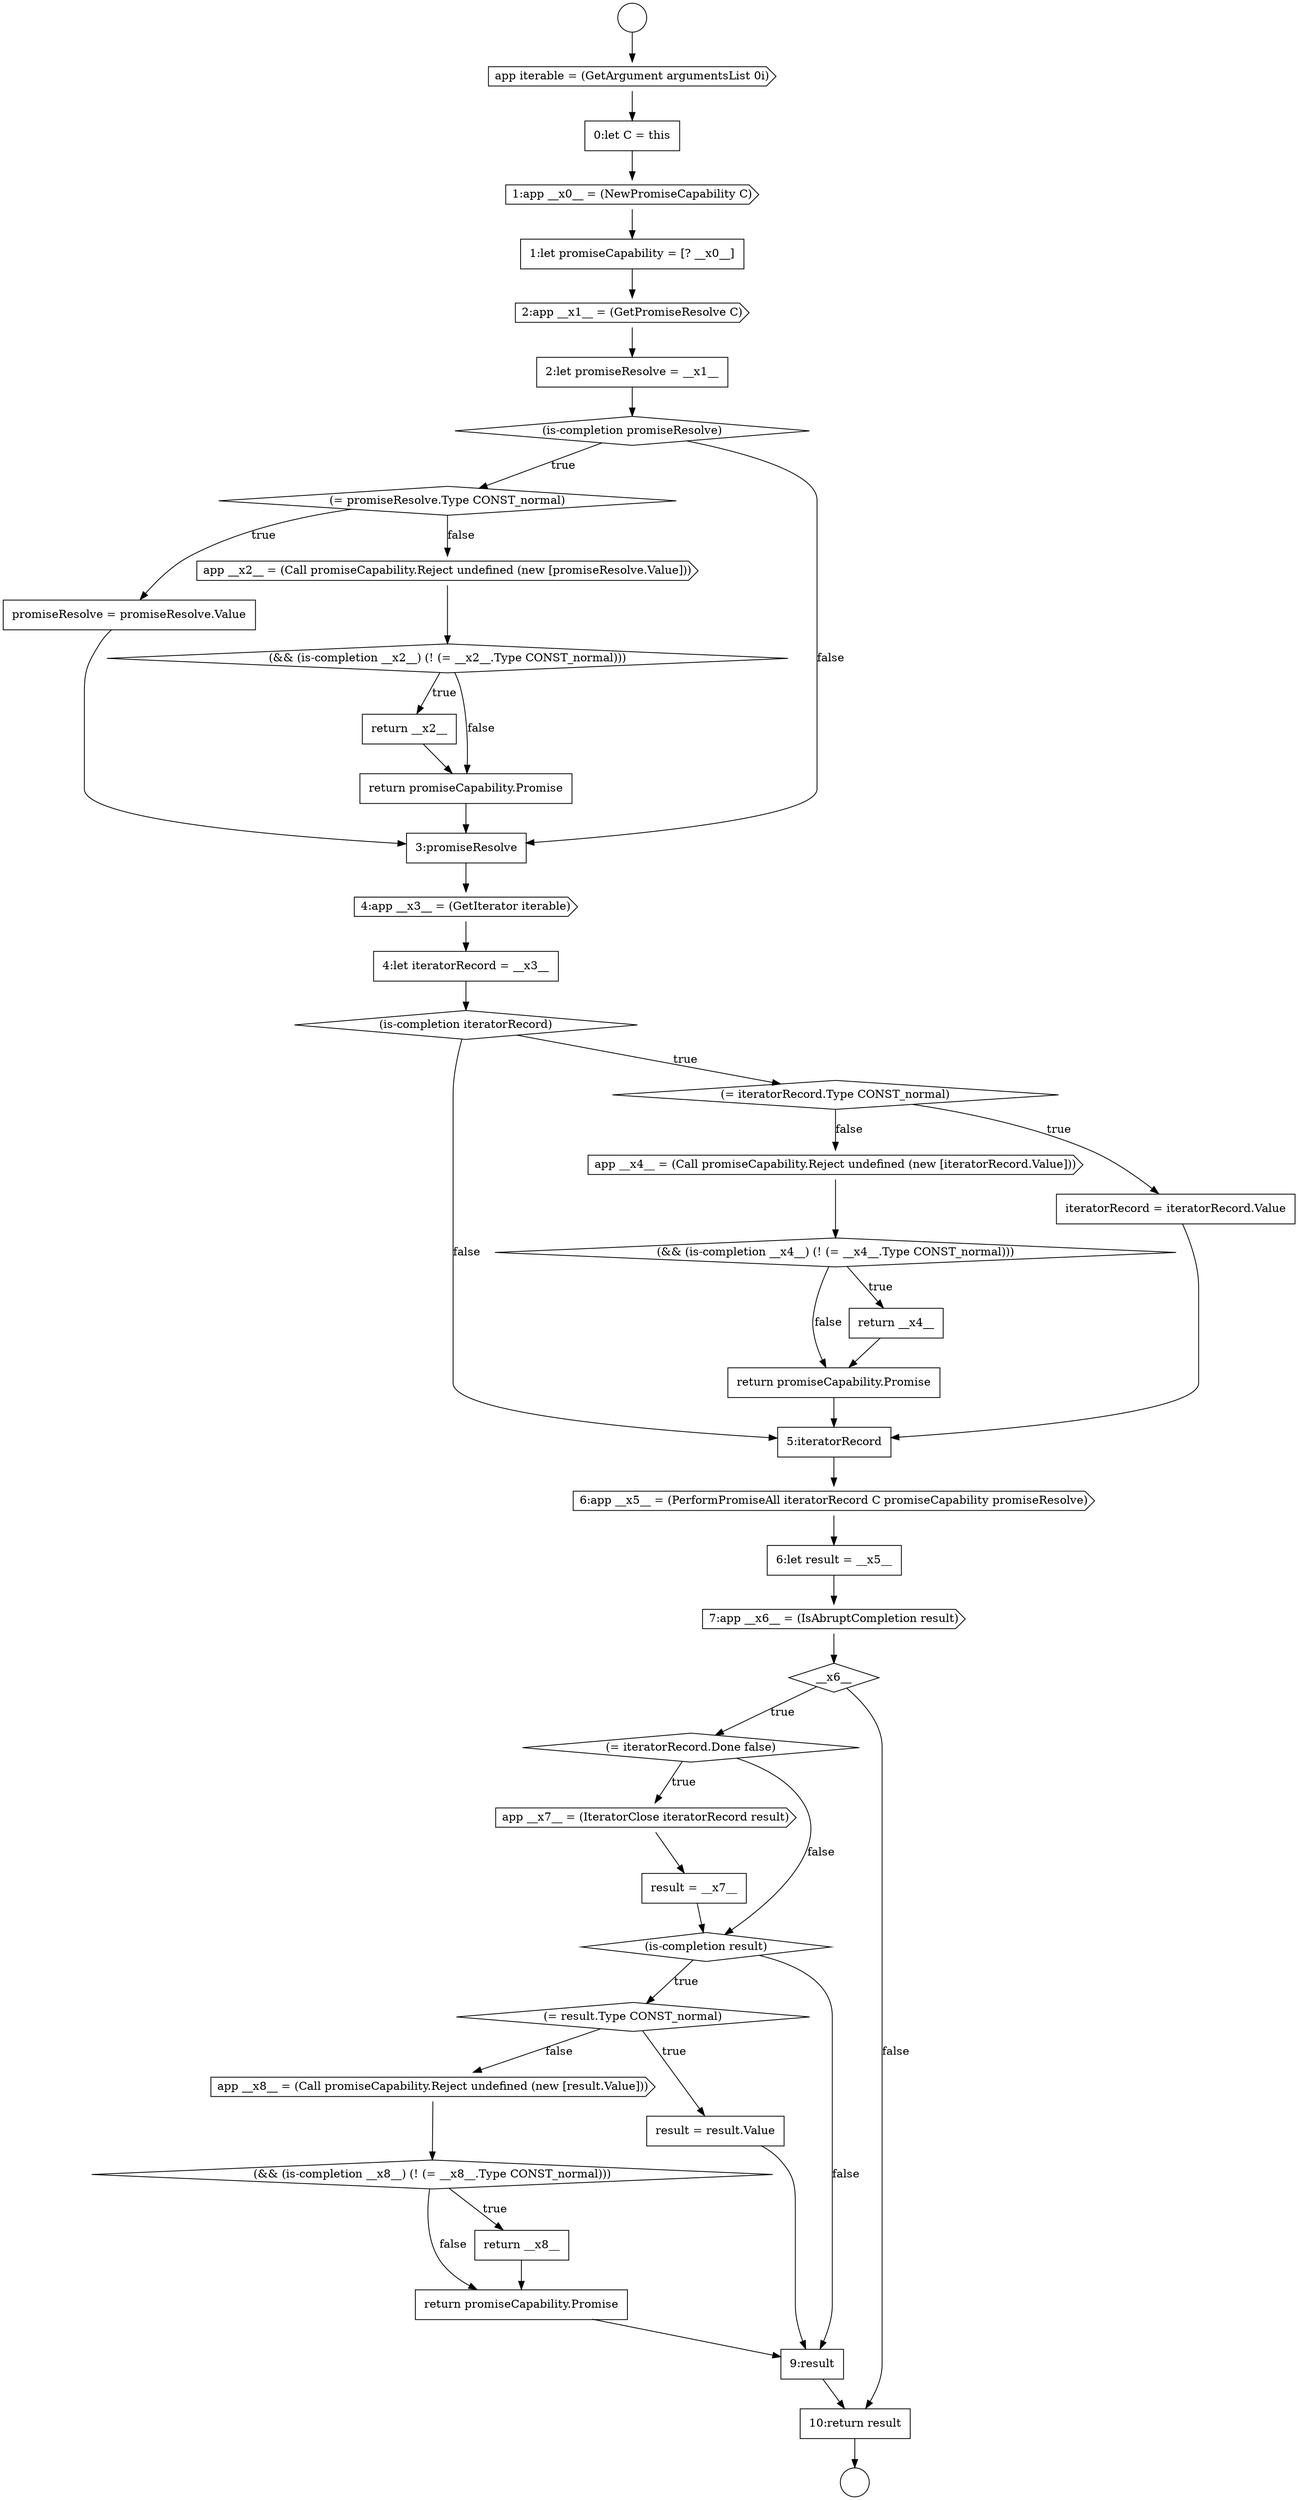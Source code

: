 digraph {
  node18995 [shape=none, margin=0, label=<<font color="black">
    <table border="0" cellborder="1" cellspacing="0" cellpadding="10">
      <tr><td align="left">1:let promiseCapability = [? __x0__]</td></tr>
    </table>
  </font>> color="black" fillcolor="white" style=filled]
  node19024 [shape=diamond, label=<<font color="black">(= result.Type CONST_normal)</font>> color="black" fillcolor="white" style=filled]
  node19020 [shape=diamond, label=<<font color="black">(= iteratorRecord.Done false)</font>> color="black" fillcolor="white" style=filled]
  node18999 [shape=diamond, label=<<font color="black">(= promiseResolve.Type CONST_normal)</font>> color="black" fillcolor="white" style=filled]
  node19016 [shape=cds, label=<<font color="black">6:app __x5__ = (PerformPromiseAll iteratorRecord C promiseCapability promiseResolve)</font>> color="black" fillcolor="white" style=filled]
  node18998 [shape=diamond, label=<<font color="black">(is-completion promiseResolve)</font>> color="black" fillcolor="white" style=filled]
  node18993 [shape=none, margin=0, label=<<font color="black">
    <table border="0" cellborder="1" cellspacing="0" cellpadding="10">
      <tr><td align="left">0:let C = this</td></tr>
    </table>
  </font>> color="black" fillcolor="white" style=filled]
  node18997 [shape=none, margin=0, label=<<font color="black">
    <table border="0" cellborder="1" cellspacing="0" cellpadding="10">
      <tr><td align="left">2:let promiseResolve = __x1__</td></tr>
    </table>
  </font>> color="black" fillcolor="white" style=filled]
  node19022 [shape=none, margin=0, label=<<font color="black">
    <table border="0" cellborder="1" cellspacing="0" cellpadding="10">
      <tr><td align="left">result = __x7__</td></tr>
    </table>
  </font>> color="black" fillcolor="white" style=filled]
  node19005 [shape=none, margin=0, label=<<font color="black">
    <table border="0" cellborder="1" cellspacing="0" cellpadding="10">
      <tr><td align="left">3:promiseResolve</td></tr>
    </table>
  </font>> color="black" fillcolor="white" style=filled]
  node19027 [shape=diamond, label=<<font color="black">(&amp;&amp; (is-completion __x8__) (! (= __x8__.Type CONST_normal)))</font>> color="black" fillcolor="white" style=filled]
  node19030 [shape=none, margin=0, label=<<font color="black">
    <table border="0" cellborder="1" cellspacing="0" cellpadding="10">
      <tr><td align="left">9:result</td></tr>
    </table>
  </font>> color="black" fillcolor="white" style=filled]
  node19012 [shape=diamond, label=<<font color="black">(&amp;&amp; (is-completion __x4__) (! (= __x4__.Type CONST_normal)))</font>> color="black" fillcolor="white" style=filled]
  node18992 [shape=cds, label=<<font color="black">app iterable = (GetArgument argumentsList 0i)</font>> color="black" fillcolor="white" style=filled]
  node19026 [shape=cds, label=<<font color="black">app __x8__ = (Call promiseCapability.Reject undefined (new [result.Value]))</font>> color="black" fillcolor="white" style=filled]
  node19006 [shape=cds, label=<<font color="black">4:app __x3__ = (GetIterator iterable)</font>> color="black" fillcolor="white" style=filled]
  node19021 [shape=cds, label=<<font color="black">app __x7__ = (IteratorClose iteratorRecord result)</font>> color="black" fillcolor="white" style=filled]
  node19011 [shape=cds, label=<<font color="black">app __x4__ = (Call promiseCapability.Reject undefined (new [iteratorRecord.Value]))</font>> color="black" fillcolor="white" style=filled]
  node18994 [shape=cds, label=<<font color="black">1:app __x0__ = (NewPromiseCapability C)</font>> color="black" fillcolor="white" style=filled]
  node19002 [shape=diamond, label=<<font color="black">(&amp;&amp; (is-completion __x2__) (! (= __x2__.Type CONST_normal)))</font>> color="black" fillcolor="white" style=filled]
  node19017 [shape=none, margin=0, label=<<font color="black">
    <table border="0" cellborder="1" cellspacing="0" cellpadding="10">
      <tr><td align="left">6:let result = __x5__</td></tr>
    </table>
  </font>> color="black" fillcolor="white" style=filled]
  node19010 [shape=none, margin=0, label=<<font color="black">
    <table border="0" cellborder="1" cellspacing="0" cellpadding="10">
      <tr><td align="left">iteratorRecord = iteratorRecord.Value</td></tr>
    </table>
  </font>> color="black" fillcolor="white" style=filled]
  node18990 [shape=circle label=" " color="black" fillcolor="white" style=filled]
  node19015 [shape=none, margin=0, label=<<font color="black">
    <table border="0" cellborder="1" cellspacing="0" cellpadding="10">
      <tr><td align="left">5:iteratorRecord</td></tr>
    </table>
  </font>> color="black" fillcolor="white" style=filled]
  node19000 [shape=none, margin=0, label=<<font color="black">
    <table border="0" cellborder="1" cellspacing="0" cellpadding="10">
      <tr><td align="left">promiseResolve = promiseResolve.Value</td></tr>
    </table>
  </font>> color="black" fillcolor="white" style=filled]
  node19007 [shape=none, margin=0, label=<<font color="black">
    <table border="0" cellborder="1" cellspacing="0" cellpadding="10">
      <tr><td align="left">4:let iteratorRecord = __x3__</td></tr>
    </table>
  </font>> color="black" fillcolor="white" style=filled]
  node19025 [shape=none, margin=0, label=<<font color="black">
    <table border="0" cellborder="1" cellspacing="0" cellpadding="10">
      <tr><td align="left">result = result.Value</td></tr>
    </table>
  </font>> color="black" fillcolor="white" style=filled]
  node19003 [shape=none, margin=0, label=<<font color="black">
    <table border="0" cellborder="1" cellspacing="0" cellpadding="10">
      <tr><td align="left">return __x2__</td></tr>
    </table>
  </font>> color="black" fillcolor="white" style=filled]
  node19018 [shape=cds, label=<<font color="black">7:app __x6__ = (IsAbruptCompletion result)</font>> color="black" fillcolor="white" style=filled]
  node19029 [shape=none, margin=0, label=<<font color="black">
    <table border="0" cellborder="1" cellspacing="0" cellpadding="10">
      <tr><td align="left">return promiseCapability.Promise</td></tr>
    </table>
  </font>> color="black" fillcolor="white" style=filled]
  node19001 [shape=cds, label=<<font color="black">app __x2__ = (Call promiseCapability.Reject undefined (new [promiseResolve.Value]))</font>> color="black" fillcolor="white" style=filled]
  node19031 [shape=none, margin=0, label=<<font color="black">
    <table border="0" cellborder="1" cellspacing="0" cellpadding="10">
      <tr><td align="left">10:return result</td></tr>
    </table>
  </font>> color="black" fillcolor="white" style=filled]
  node19028 [shape=none, margin=0, label=<<font color="black">
    <table border="0" cellborder="1" cellspacing="0" cellpadding="10">
      <tr><td align="left">return __x8__</td></tr>
    </table>
  </font>> color="black" fillcolor="white" style=filled]
  node19009 [shape=diamond, label=<<font color="black">(= iteratorRecord.Type CONST_normal)</font>> color="black" fillcolor="white" style=filled]
  node18996 [shape=cds, label=<<font color="black">2:app __x1__ = (GetPromiseResolve C)</font>> color="black" fillcolor="white" style=filled]
  node19023 [shape=diamond, label=<<font color="black">(is-completion result)</font>> color="black" fillcolor="white" style=filled]
  node19014 [shape=none, margin=0, label=<<font color="black">
    <table border="0" cellborder="1" cellspacing="0" cellpadding="10">
      <tr><td align="left">return promiseCapability.Promise</td></tr>
    </table>
  </font>> color="black" fillcolor="white" style=filled]
  node18991 [shape=circle label=" " color="black" fillcolor="white" style=filled]
  node19008 [shape=diamond, label=<<font color="black">(is-completion iteratorRecord)</font>> color="black" fillcolor="white" style=filled]
  node19013 [shape=none, margin=0, label=<<font color="black">
    <table border="0" cellborder="1" cellspacing="0" cellpadding="10">
      <tr><td align="left">return __x4__</td></tr>
    </table>
  </font>> color="black" fillcolor="white" style=filled]
  node19004 [shape=none, margin=0, label=<<font color="black">
    <table border="0" cellborder="1" cellspacing="0" cellpadding="10">
      <tr><td align="left">return promiseCapability.Promise</td></tr>
    </table>
  </font>> color="black" fillcolor="white" style=filled]
  node19019 [shape=diamond, label=<<font color="black">__x6__</font>> color="black" fillcolor="white" style=filled]
  node19029 -> node19030 [ color="black"]
  node19010 -> node19015 [ color="black"]
  node19008 -> node19009 [label=<<font color="black">true</font>> color="black"]
  node19008 -> node19015 [label=<<font color="black">false</font>> color="black"]
  node18997 -> node18998 [ color="black"]
  node19013 -> node19014 [ color="black"]
  node19025 -> node19030 [ color="black"]
  node19011 -> node19012 [ color="black"]
  node19009 -> node19010 [label=<<font color="black">true</font>> color="black"]
  node19009 -> node19011 [label=<<font color="black">false</font>> color="black"]
  node19028 -> node19029 [ color="black"]
  node18993 -> node18994 [ color="black"]
  node19022 -> node19023 [ color="black"]
  node19026 -> node19027 [ color="black"]
  node19012 -> node19013 [label=<<font color="black">true</font>> color="black"]
  node19012 -> node19014 [label=<<font color="black">false</font>> color="black"]
  node18996 -> node18997 [ color="black"]
  node18995 -> node18996 [ color="black"]
  node19007 -> node19008 [ color="black"]
  node19004 -> node19005 [ color="black"]
  node19020 -> node19021 [label=<<font color="black">true</font>> color="black"]
  node19020 -> node19023 [label=<<font color="black">false</font>> color="black"]
  node19027 -> node19028 [label=<<font color="black">true</font>> color="black"]
  node19027 -> node19029 [label=<<font color="black">false</font>> color="black"]
  node18992 -> node18993 [ color="black"]
  node18990 -> node18992 [ color="black"]
  node19021 -> node19022 [ color="black"]
  node19014 -> node19015 [ color="black"]
  node19024 -> node19025 [label=<<font color="black">true</font>> color="black"]
  node19024 -> node19026 [label=<<font color="black">false</font>> color="black"]
  node19006 -> node19007 [ color="black"]
  node18998 -> node18999 [label=<<font color="black">true</font>> color="black"]
  node18998 -> node19005 [label=<<font color="black">false</font>> color="black"]
  node19017 -> node19018 [ color="black"]
  node19015 -> node19016 [ color="black"]
  node19031 -> node18991 [ color="black"]
  node19016 -> node19017 [ color="black"]
  node18999 -> node19000 [label=<<font color="black">true</font>> color="black"]
  node18999 -> node19001 [label=<<font color="black">false</font>> color="black"]
  node19003 -> node19004 [ color="black"]
  node19002 -> node19003 [label=<<font color="black">true</font>> color="black"]
  node19002 -> node19004 [label=<<font color="black">false</font>> color="black"]
  node19000 -> node19005 [ color="black"]
  node18994 -> node18995 [ color="black"]
  node19005 -> node19006 [ color="black"]
  node19019 -> node19020 [label=<<font color="black">true</font>> color="black"]
  node19019 -> node19031 [label=<<font color="black">false</font>> color="black"]
  node19030 -> node19031 [ color="black"]
  node19023 -> node19024 [label=<<font color="black">true</font>> color="black"]
  node19023 -> node19030 [label=<<font color="black">false</font>> color="black"]
  node19001 -> node19002 [ color="black"]
  node19018 -> node19019 [ color="black"]
}
